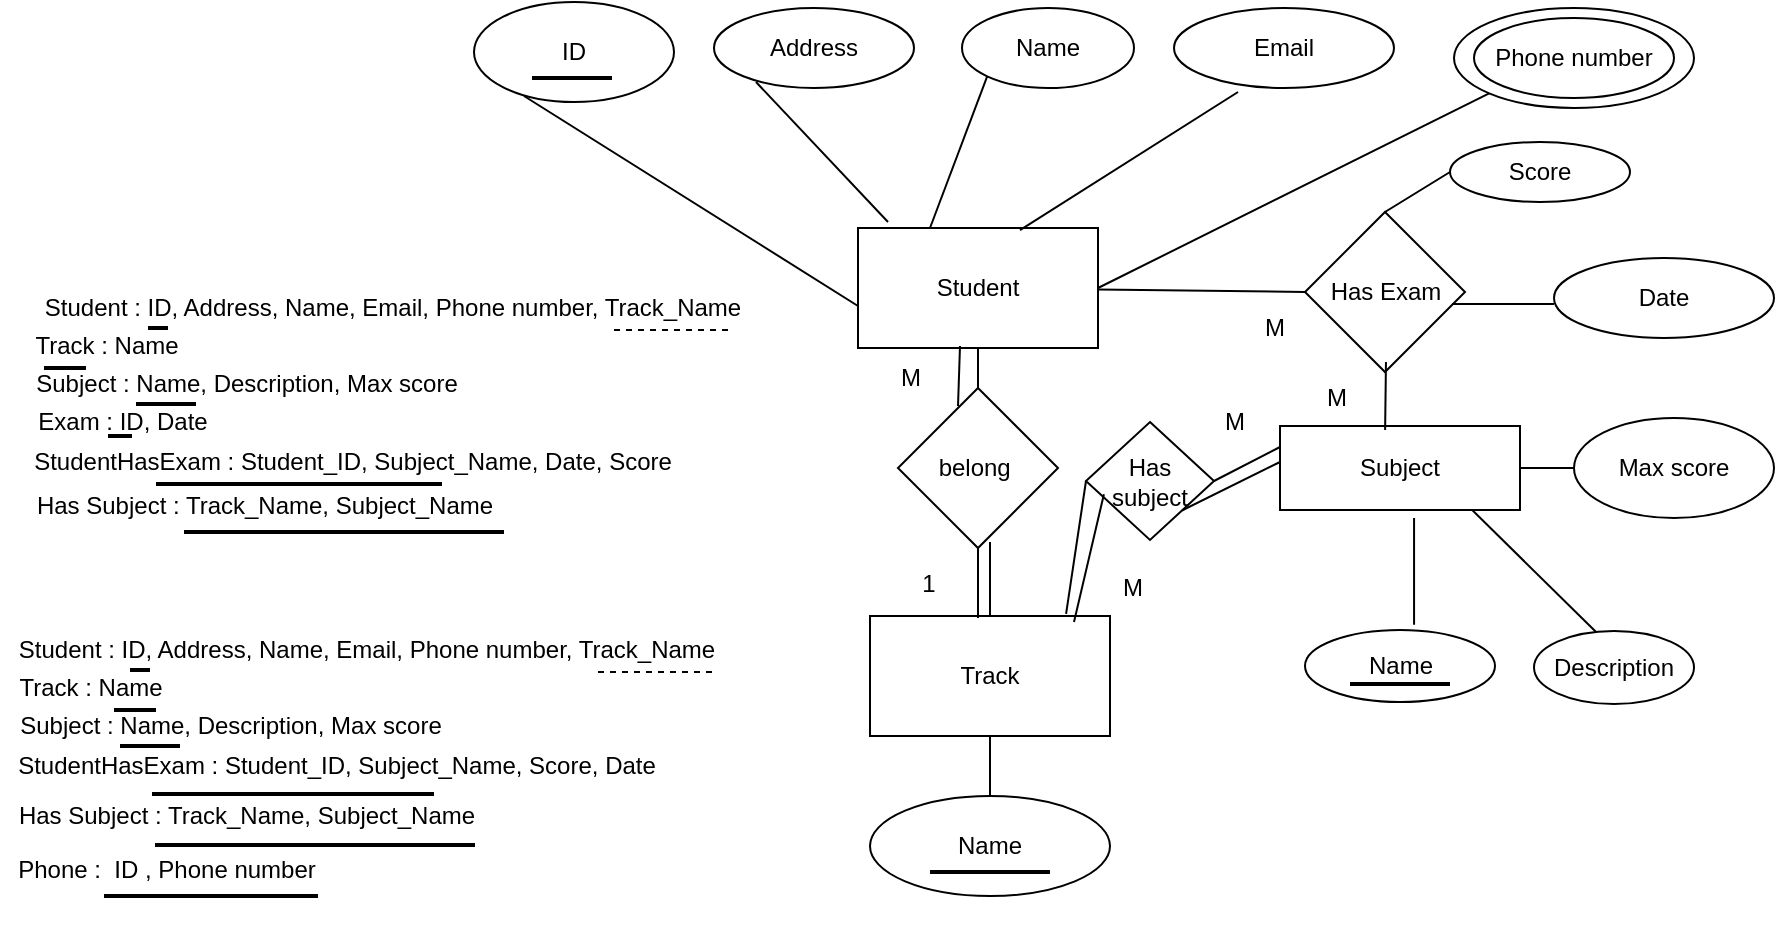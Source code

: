 <mxfile version="14.2.2" type="github">
  <diagram id="9nuSGyLWVy-_RpMzC_ME" name="Page-1">
    <mxGraphModel dx="1691" dy="482" grid="1" gridSize="10" guides="1" tooltips="1" connect="1" arrows="1" fold="1" page="1" pageScale="1" pageWidth="827" pageHeight="1169" math="0" shadow="0">
      <root>
        <mxCell id="0" />
        <mxCell id="1" parent="0" />
        <mxCell id="9ZyquPPQnGf5M0UI1L6W-2" value="Name" style="ellipse;whiteSpace=wrap;html=1;" vertex="1" parent="1">
          <mxGeometry x="354" y="3" width="86" height="40" as="geometry" />
        </mxCell>
        <mxCell id="9ZyquPPQnGf5M0UI1L6W-3" value="Email" style="ellipse;whiteSpace=wrap;html=1;" vertex="1" parent="1">
          <mxGeometry x="460" y="3" width="110" height="40" as="geometry" />
        </mxCell>
        <mxCell id="9ZyquPPQnGf5M0UI1L6W-4" value="Address" style="ellipse;whiteSpace=wrap;html=1;" vertex="1" parent="1">
          <mxGeometry x="230" y="3" width="100" height="40" as="geometry" />
        </mxCell>
        <mxCell id="9ZyquPPQnGf5M0UI1L6W-5" value="" style="ellipse;whiteSpace=wrap;html=1;" vertex="1" parent="1">
          <mxGeometry x="600" y="3" width="120" height="50" as="geometry" />
        </mxCell>
        <mxCell id="9ZyquPPQnGf5M0UI1L6W-6" value="Phone number" style="ellipse;whiteSpace=wrap;html=1;" vertex="1" parent="1">
          <mxGeometry x="610" y="8" width="100" height="40" as="geometry" />
        </mxCell>
        <mxCell id="9ZyquPPQnGf5M0UI1L6W-7" value="" style="endArrow=none;html=1;entryX=0;entryY=1;entryDx=0;entryDy=0;exitX=1;exitY=0.5;exitDx=0;exitDy=0;" edge="1" parent="1" source="9ZyquPPQnGf5M0UI1L6W-1" target="9ZyquPPQnGf5M0UI1L6W-5">
          <mxGeometry width="50" height="50" relative="1" as="geometry">
            <mxPoint x="390" y="153" as="sourcePoint" />
            <mxPoint x="440" y="103" as="targetPoint" />
          </mxGeometry>
        </mxCell>
        <mxCell id="9ZyquPPQnGf5M0UI1L6W-9" value="" style="endArrow=none;html=1;exitX=0.125;exitY=-0.05;exitDx=0;exitDy=0;exitPerimeter=0;entryX=0.73;entryY=0.925;entryDx=0;entryDy=0;entryPerimeter=0;" edge="1" parent="1" source="9ZyquPPQnGf5M0UI1L6W-1">
          <mxGeometry width="50" height="50" relative="1" as="geometry">
            <mxPoint x="228" y="103" as="sourcePoint" />
            <mxPoint x="251" y="40" as="targetPoint" />
          </mxGeometry>
        </mxCell>
        <mxCell id="9ZyquPPQnGf5M0UI1L6W-1" value="Student" style="rounded=0;whiteSpace=wrap;html=1;" vertex="1" parent="1">
          <mxGeometry x="302" y="113" width="120" height="60" as="geometry" />
        </mxCell>
        <mxCell id="9ZyquPPQnGf5M0UI1L6W-13" value="" style="endArrow=none;html=1;entryX=0.291;entryY=1.05;entryDx=0;entryDy=0;entryPerimeter=0;exitX=0.675;exitY=0.017;exitDx=0;exitDy=0;exitPerimeter=0;" edge="1" parent="1" source="9ZyquPPQnGf5M0UI1L6W-1" target="9ZyquPPQnGf5M0UI1L6W-3">
          <mxGeometry width="50" height="50" relative="1" as="geometry">
            <mxPoint x="390" y="153" as="sourcePoint" />
            <mxPoint x="440" y="103" as="targetPoint" />
          </mxGeometry>
        </mxCell>
        <mxCell id="9ZyquPPQnGf5M0UI1L6W-14" value="" style="endArrow=none;html=1;entryX=0;entryY=1;entryDx=0;entryDy=0;" edge="1" parent="1" target="9ZyquPPQnGf5M0UI1L6W-2">
          <mxGeometry width="50" height="50" relative="1" as="geometry">
            <mxPoint x="338" y="113" as="sourcePoint" />
            <mxPoint x="345" y="43" as="targetPoint" />
          </mxGeometry>
        </mxCell>
        <mxCell id="9ZyquPPQnGf5M0UI1L6W-15" value="Track" style="rounded=0;whiteSpace=wrap;html=1;" vertex="1" parent="1">
          <mxGeometry x="308" y="307" width="120" height="60" as="geometry" />
        </mxCell>
        <mxCell id="9ZyquPPQnGf5M0UI1L6W-17" value="Name" style="ellipse;whiteSpace=wrap;html=1;" vertex="1" parent="1">
          <mxGeometry x="308" y="397" width="120" height="50" as="geometry" />
        </mxCell>
        <mxCell id="9ZyquPPQnGf5M0UI1L6W-18" value="" style="endArrow=none;html=1;exitX=0.5;exitY=0;exitDx=0;exitDy=0;entryX=0.5;entryY=1;entryDx=0;entryDy=0;" edge="1" parent="1" source="9ZyquPPQnGf5M0UI1L6W-17" target="9ZyquPPQnGf5M0UI1L6W-15">
          <mxGeometry width="50" height="50" relative="1" as="geometry">
            <mxPoint x="338" y="305" as="sourcePoint" />
            <mxPoint x="388" y="255" as="targetPoint" />
          </mxGeometry>
        </mxCell>
        <mxCell id="9ZyquPPQnGf5M0UI1L6W-19" value="belong&amp;nbsp;" style="rhombus;whiteSpace=wrap;html=1;" vertex="1" parent="1">
          <mxGeometry x="322" y="193" width="80" height="80" as="geometry" />
        </mxCell>
        <mxCell id="9ZyquPPQnGf5M0UI1L6W-20" value="" style="endArrow=none;html=1;entryX=0.5;entryY=0;entryDx=0;entryDy=0;exitX=0.5;exitY=1;exitDx=0;exitDy=0;" edge="1" parent="1" source="9ZyquPPQnGf5M0UI1L6W-1" target="9ZyquPPQnGf5M0UI1L6W-19">
          <mxGeometry width="50" height="50" relative="1" as="geometry">
            <mxPoint x="338" y="280" as="sourcePoint" />
            <mxPoint x="388" y="230" as="targetPoint" />
          </mxGeometry>
        </mxCell>
        <mxCell id="9ZyquPPQnGf5M0UI1L6W-21" value="" style="endArrow=none;html=1;entryX=0.5;entryY=1;entryDx=0;entryDy=0;exitX=0.45;exitY=0.017;exitDx=0;exitDy=0;exitPerimeter=0;" edge="1" parent="1" source="9ZyquPPQnGf5M0UI1L6W-15" target="9ZyquPPQnGf5M0UI1L6W-19">
          <mxGeometry width="50" height="50" relative="1" as="geometry">
            <mxPoint x="368" y="300" as="sourcePoint" />
            <mxPoint x="388" y="230" as="targetPoint" />
          </mxGeometry>
        </mxCell>
        <mxCell id="9ZyquPPQnGf5M0UI1L6W-24" value="" style="endArrow=none;html=1;entryX=0.5;entryY=0;entryDx=0;entryDy=0;exitX=0.5;exitY=1;exitDx=0;exitDy=0;" edge="1" parent="1" source="9ZyquPPQnGf5M0UI1L6W-1" target="9ZyquPPQnGf5M0UI1L6W-19">
          <mxGeometry width="50" height="50" relative="1" as="geometry">
            <mxPoint x="338" y="280" as="sourcePoint" />
            <mxPoint x="388" y="230" as="targetPoint" />
          </mxGeometry>
        </mxCell>
        <mxCell id="9ZyquPPQnGf5M0UI1L6W-26" value="ID" style="ellipse;whiteSpace=wrap;html=1;" vertex="1" parent="1">
          <mxGeometry x="110" width="100" height="50" as="geometry" />
        </mxCell>
        <mxCell id="9ZyquPPQnGf5M0UI1L6W-27" value="" style="endArrow=none;html=1;exitX=0.77;exitY=0.94;exitDx=0;exitDy=0;exitPerimeter=0;entryX=0;entryY=0.65;entryDx=0;entryDy=0;entryPerimeter=0;" edge="1" parent="1" target="9ZyquPPQnGf5M0UI1L6W-1">
          <mxGeometry width="50" height="50" relative="1" as="geometry">
            <mxPoint x="135" y="47" as="sourcePoint" />
            <mxPoint x="388" y="230" as="targetPoint" />
          </mxGeometry>
        </mxCell>
        <mxCell id="9ZyquPPQnGf5M0UI1L6W-34" value="" style="line;strokeWidth=2;html=1;" vertex="1" parent="1">
          <mxGeometry x="139" y="33" width="40" height="10" as="geometry" />
        </mxCell>
        <mxCell id="9ZyquPPQnGf5M0UI1L6W-35" value="" style="line;strokeWidth=2;html=1;" vertex="1" parent="1">
          <mxGeometry x="338" y="430" width="60" height="10" as="geometry" />
        </mxCell>
        <mxCell id="9ZyquPPQnGf5M0UI1L6W-39" value="Name" style="ellipse;whiteSpace=wrap;html=1;" vertex="1" parent="1">
          <mxGeometry x="525.5" y="314" width="95" height="36" as="geometry" />
        </mxCell>
        <mxCell id="9ZyquPPQnGf5M0UI1L6W-40" value="" style="endArrow=none;html=1;entryX=0.574;entryY=0.038;entryDx=0;entryDy=0;entryPerimeter=0;exitX=0.617;exitY=0.983;exitDx=0;exitDy=0;exitPerimeter=0;" edge="1" parent="1">
          <mxGeometry width="50" height="50" relative="1" as="geometry">
            <mxPoint x="580.02" y="257.98" as="sourcePoint" />
            <mxPoint x="580.03" y="311.368" as="targetPoint" />
          </mxGeometry>
        </mxCell>
        <mxCell id="9ZyquPPQnGf5M0UI1L6W-41" value="" style="line;strokeWidth=2;html=1;" vertex="1" parent="1">
          <mxGeometry x="548" y="336" width="50" height="10" as="geometry" />
        </mxCell>
        <mxCell id="9ZyquPPQnGf5M0UI1L6W-43" value="Description" style="ellipse;whiteSpace=wrap;html=1;" vertex="1" parent="1">
          <mxGeometry x="640" y="314.5" width="80" height="36.5" as="geometry" />
        </mxCell>
        <mxCell id="9ZyquPPQnGf5M0UI1L6W-44" value="" style="endArrow=none;html=1;exitX=0.388;exitY=0.014;exitDx=0;exitDy=0;exitPerimeter=0;entryX=1;entryY=0.75;entryDx=0;entryDy=0;" edge="1" parent="1" source="9ZyquPPQnGf5M0UI1L6W-43">
          <mxGeometry width="50" height="50" relative="1" as="geometry">
            <mxPoint x="390" y="290" as="sourcePoint" />
            <mxPoint x="603" y="248" as="targetPoint" />
          </mxGeometry>
        </mxCell>
        <mxCell id="9ZyquPPQnGf5M0UI1L6W-45" value="Max score" style="ellipse;whiteSpace=wrap;html=1;" vertex="1" parent="1">
          <mxGeometry x="660" y="208" width="100" height="50" as="geometry" />
        </mxCell>
        <mxCell id="9ZyquPPQnGf5M0UI1L6W-46" value="" style="endArrow=none;html=1;entryX=0;entryY=0.5;entryDx=0;entryDy=0;exitX=1;exitY=0.5;exitDx=0;exitDy=0;" edge="1" parent="1" target="9ZyquPPQnGf5M0UI1L6W-45">
          <mxGeometry width="50" height="50" relative="1" as="geometry">
            <mxPoint x="603" y="233" as="sourcePoint" />
            <mxPoint x="440" y="240" as="targetPoint" />
          </mxGeometry>
        </mxCell>
        <mxCell id="9ZyquPPQnGf5M0UI1L6W-49" value="Subject" style="rounded=0;whiteSpace=wrap;html=1;" vertex="1" parent="1">
          <mxGeometry x="513" y="212" width="120" height="42" as="geometry" />
        </mxCell>
        <mxCell id="9ZyquPPQnGf5M0UI1L6W-52" value="Has Exam" style="rhombus;whiteSpace=wrap;html=1;" vertex="1" parent="1">
          <mxGeometry x="525.5" y="105" width="80" height="80" as="geometry" />
        </mxCell>
        <mxCell id="9ZyquPPQnGf5M0UI1L6W-53" value="" style="endArrow=none;html=1;entryX=0;entryY=0.5;entryDx=0;entryDy=0;" edge="1" parent="1" source="9ZyquPPQnGf5M0UI1L6W-1" target="9ZyquPPQnGf5M0UI1L6W-52">
          <mxGeometry width="50" height="50" relative="1" as="geometry">
            <mxPoint x="390" y="280" as="sourcePoint" />
            <mxPoint x="440" y="230" as="targetPoint" />
          </mxGeometry>
        </mxCell>
        <mxCell id="9ZyquPPQnGf5M0UI1L6W-55" value="" style="endArrow=none;html=1;exitX=0.438;exitY=0.19;exitDx=0;exitDy=0;exitPerimeter=0;entryX=0.506;entryY=0.938;entryDx=0;entryDy=0;entryPerimeter=0;" edge="1" parent="1" target="9ZyquPPQnGf5M0UI1L6W-52">
          <mxGeometry width="50" height="50" relative="1" as="geometry">
            <mxPoint x="565.56" y="213.98" as="sourcePoint" />
            <mxPoint x="566" y="190" as="targetPoint" />
          </mxGeometry>
        </mxCell>
        <mxCell id="9ZyquPPQnGf5M0UI1L6W-74" value="M" style="text;html=1;align=center;verticalAlign=middle;resizable=0;points=[];autosize=1;" vertex="1" parent="1">
          <mxGeometry x="525.5" y="188" width="30" height="20" as="geometry" />
        </mxCell>
        <mxCell id="9ZyquPPQnGf5M0UI1L6W-75" value="M" style="text;html=1;align=center;verticalAlign=middle;resizable=0;points=[];autosize=1;" vertex="1" parent="1">
          <mxGeometry x="495" y="153" width="30" height="20" as="geometry" />
        </mxCell>
        <mxCell id="9ZyquPPQnGf5M0UI1L6W-77" value="M" style="text;html=1;align=center;verticalAlign=middle;resizable=0;points=[];autosize=1;" vertex="1" parent="1">
          <mxGeometry x="313" y="178" width="30" height="20" as="geometry" />
        </mxCell>
        <mxCell id="9ZyquPPQnGf5M0UI1L6W-78" value="1" style="text;html=1;align=center;verticalAlign=middle;resizable=0;points=[];autosize=1;" vertex="1" parent="1">
          <mxGeometry x="327" y="281" width="20" height="20" as="geometry" />
        </mxCell>
        <mxCell id="9ZyquPPQnGf5M0UI1L6W-80" value="" style="endArrow=none;html=1;exitX=0.375;exitY=0.113;exitDx=0;exitDy=0;exitPerimeter=0;entryX=0.425;entryY=0.983;entryDx=0;entryDy=0;entryPerimeter=0;" edge="1" parent="1" source="9ZyquPPQnGf5M0UI1L6W-19" target="9ZyquPPQnGf5M0UI1L6W-1">
          <mxGeometry width="50" height="50" relative="1" as="geometry">
            <mxPoint x="368" y="260" as="sourcePoint" />
            <mxPoint x="418" y="210" as="targetPoint" />
          </mxGeometry>
        </mxCell>
        <mxCell id="9ZyquPPQnGf5M0UI1L6W-81" value="" style="endArrow=none;html=1;exitX=0.5;exitY=0;exitDx=0;exitDy=0;" edge="1" parent="1" source="9ZyquPPQnGf5M0UI1L6W-15">
          <mxGeometry width="50" height="50" relative="1" as="geometry">
            <mxPoint x="368" y="260" as="sourcePoint" />
            <mxPoint x="368" y="270" as="targetPoint" />
          </mxGeometry>
        </mxCell>
        <mxCell id="9ZyquPPQnGf5M0UI1L6W-84" value="" style="endArrow=none;html=1;" edge="1" parent="1">
          <mxGeometry width="50" height="50" relative="1" as="geometry">
            <mxPoint x="599" y="151" as="sourcePoint" />
            <mxPoint x="650" y="151" as="targetPoint" />
          </mxGeometry>
        </mxCell>
        <mxCell id="9ZyquPPQnGf5M0UI1L6W-86" value="Has&lt;br&gt;subject" style="rhombus;whiteSpace=wrap;html=1;" vertex="1" parent="1">
          <mxGeometry x="416" y="210" width="64" height="59" as="geometry" />
        </mxCell>
        <mxCell id="9ZyquPPQnGf5M0UI1L6W-87" value="" style="endArrow=none;html=1;entryX=0;entryY=0.5;entryDx=0;entryDy=0;exitX=0.817;exitY=-0.017;exitDx=0;exitDy=0;exitPerimeter=0;" edge="1" parent="1" source="9ZyquPPQnGf5M0UI1L6W-15" target="9ZyquPPQnGf5M0UI1L6W-86">
          <mxGeometry width="50" height="50" relative="1" as="geometry">
            <mxPoint x="410" y="300" as="sourcePoint" />
            <mxPoint x="470" y="210" as="targetPoint" />
          </mxGeometry>
        </mxCell>
        <mxCell id="9ZyquPPQnGf5M0UI1L6W-88" value="" style="endArrow=none;html=1;entryX=0;entryY=0.25;entryDx=0;entryDy=0;exitX=1;exitY=0.5;exitDx=0;exitDy=0;" edge="1" parent="1" source="9ZyquPPQnGf5M0UI1L6W-86" target="9ZyquPPQnGf5M0UI1L6W-49">
          <mxGeometry width="50" height="50" relative="1" as="geometry">
            <mxPoint x="420" y="260" as="sourcePoint" />
            <mxPoint x="470" y="210" as="targetPoint" />
          </mxGeometry>
        </mxCell>
        <mxCell id="9ZyquPPQnGf5M0UI1L6W-90" value="M" style="text;html=1;align=center;verticalAlign=middle;resizable=0;points=[];autosize=1;" vertex="1" parent="1">
          <mxGeometry x="424" y="283" width="30" height="20" as="geometry" />
        </mxCell>
        <mxCell id="9ZyquPPQnGf5M0UI1L6W-91" value="M" style="text;html=1;align=center;verticalAlign=middle;resizable=0;points=[];autosize=1;" vertex="1" parent="1">
          <mxGeometry x="475" y="200" width="30" height="20" as="geometry" />
        </mxCell>
        <mxCell id="9ZyquPPQnGf5M0UI1L6W-92" value="" style="endArrow=none;html=1;exitX=0.85;exitY=0.05;exitDx=0;exitDy=0;exitPerimeter=0;entryX=0.14;entryY=0.612;entryDx=0;entryDy=0;entryPerimeter=0;" edge="1" parent="1" source="9ZyquPPQnGf5M0UI1L6W-15" target="9ZyquPPQnGf5M0UI1L6W-86">
          <mxGeometry width="50" height="50" relative="1" as="geometry">
            <mxPoint x="420" y="260" as="sourcePoint" />
            <mxPoint x="440" y="250" as="targetPoint" />
          </mxGeometry>
        </mxCell>
        <mxCell id="9ZyquPPQnGf5M0UI1L6W-95" value="" style="endArrow=none;html=1;exitX=1;exitY=1;exitDx=0;exitDy=0;" edge="1" parent="1" source="9ZyquPPQnGf5M0UI1L6W-86">
          <mxGeometry width="50" height="50" relative="1" as="geometry">
            <mxPoint x="420" y="260" as="sourcePoint" />
            <mxPoint x="513" y="230" as="targetPoint" />
          </mxGeometry>
        </mxCell>
        <mxCell id="9ZyquPPQnGf5M0UI1L6W-97" value="Student : ID, Address, Name, Email, Phone number, Track_Name" style="text;html=1;align=center;verticalAlign=middle;resizable=0;points=[];autosize=1;" vertex="1" parent="1">
          <mxGeometry x="-111" y="143" width="360" height="20" as="geometry" />
        </mxCell>
        <mxCell id="9ZyquPPQnGf5M0UI1L6W-98" value="Track : Name" style="text;html=1;align=center;verticalAlign=middle;resizable=0;points=[];autosize=1;" vertex="1" parent="1">
          <mxGeometry x="-119" y="162" width="90" height="20" as="geometry" />
        </mxCell>
        <mxCell id="9ZyquPPQnGf5M0UI1L6W-99" value="Subject : Name, Description, Max score" style="text;html=1;align=center;verticalAlign=middle;resizable=0;points=[];autosize=1;" vertex="1" parent="1">
          <mxGeometry x="-119" y="181" width="230" height="20" as="geometry" />
        </mxCell>
        <mxCell id="9ZyquPPQnGf5M0UI1L6W-100" value="Exam : ID, Date" style="text;html=1;align=center;verticalAlign=middle;resizable=0;points=[];autosize=1;" vertex="1" parent="1">
          <mxGeometry x="-116" y="200" width="100" height="20" as="geometry" />
        </mxCell>
        <mxCell id="9ZyquPPQnGf5M0UI1L6W-101" value="" style="line;strokeWidth=2;html=1;" vertex="1" parent="1">
          <mxGeometry x="-53" y="158" width="10" height="10" as="geometry" />
        </mxCell>
        <mxCell id="9ZyquPPQnGf5M0UI1L6W-104" value="" style="line;strokeWidth=2;html=1;" vertex="1" parent="1">
          <mxGeometry x="-105" y="178" width="21" height="10" as="geometry" />
        </mxCell>
        <mxCell id="9ZyquPPQnGf5M0UI1L6W-106" value="" style="line;strokeWidth=2;html=1;" vertex="1" parent="1">
          <mxGeometry x="-59" y="196" width="30" height="10" as="geometry" />
        </mxCell>
        <mxCell id="9ZyquPPQnGf5M0UI1L6W-107" value="" style="line;strokeWidth=2;html=1;" vertex="1" parent="1">
          <mxGeometry x="-73" y="212" width="12" height="10" as="geometry" />
        </mxCell>
        <mxCell id="9ZyquPPQnGf5M0UI1L6W-116" value="Phone :&amp;nbsp;&amp;nbsp;ID , Phone number&lt;br&gt;&amp;nbsp;&lt;br&gt;&amp;nbsp;" style="text;html=1;align=center;verticalAlign=middle;resizable=0;points=[];autosize=1;" vertex="1" parent="1">
          <mxGeometry x="-124" y="423" width="160" height="50" as="geometry" />
        </mxCell>
        <mxCell id="9ZyquPPQnGf5M0UI1L6W-119" value="&lt;span&gt;StudentHasExam : Student_ID, Subject_Name, Date, Score&lt;/span&gt;" style="text;html=1;align=center;verticalAlign=middle;resizable=0;points=[];autosize=1;" vertex="1" parent="1">
          <mxGeometry x="-116" y="220" width="330" height="20" as="geometry" />
        </mxCell>
        <mxCell id="9ZyquPPQnGf5M0UI1L6W-121" value="" style="line;strokeWidth=2;html=1;" vertex="1" parent="1">
          <mxGeometry x="-49" y="236" width="143" height="10" as="geometry" />
        </mxCell>
        <mxCell id="9ZyquPPQnGf5M0UI1L6W-127" value="" style="endArrow=none;dashed=1;html=1;" edge="1" parent="1">
          <mxGeometry width="50" height="50" relative="1" as="geometry">
            <mxPoint x="180" y="164" as="sourcePoint" />
            <mxPoint x="240" y="164" as="targetPoint" />
          </mxGeometry>
        </mxCell>
        <mxCell id="9ZyquPPQnGf5M0UI1L6W-132" value="Has Subject : Track_Name, Subject_Name" style="text;html=1;align=center;verticalAlign=middle;resizable=0;points=[];autosize=1;" vertex="1" parent="1">
          <mxGeometry x="-115" y="242" width="240" height="20" as="geometry" />
        </mxCell>
        <mxCell id="9ZyquPPQnGf5M0UI1L6W-133" value="" style="line;strokeWidth=2;html=1;" vertex="1" parent="1">
          <mxGeometry x="-35" y="260" width="160" height="10" as="geometry" />
        </mxCell>
        <mxCell id="9ZyquPPQnGf5M0UI1L6W-134" value="Student : ID, Address, Name, Email, Phone number, Track_Name" style="text;html=1;align=center;verticalAlign=middle;resizable=0;points=[];autosize=1;" vertex="1" parent="1">
          <mxGeometry x="-124" y="314" width="360" height="20" as="geometry" />
        </mxCell>
        <mxCell id="9ZyquPPQnGf5M0UI1L6W-135" value="Track : Name" style="text;html=1;align=center;verticalAlign=middle;resizable=0;points=[];autosize=1;" vertex="1" parent="1">
          <mxGeometry x="-127" y="333" width="90" height="20" as="geometry" />
        </mxCell>
        <mxCell id="9ZyquPPQnGf5M0UI1L6W-136" value="Subject : Name, Description, Max score" style="text;html=1;align=center;verticalAlign=middle;resizable=0;points=[];autosize=1;" vertex="1" parent="1">
          <mxGeometry x="-127" y="352" width="230" height="20" as="geometry" />
        </mxCell>
        <mxCell id="9ZyquPPQnGf5M0UI1L6W-138" value="" style="line;strokeWidth=2;html=1;" vertex="1" parent="1">
          <mxGeometry x="-62" y="329" width="10" height="10" as="geometry" />
        </mxCell>
        <mxCell id="9ZyquPPQnGf5M0UI1L6W-139" value="" style="line;strokeWidth=2;html=1;" vertex="1" parent="1">
          <mxGeometry x="-70" y="349" width="21" height="10" as="geometry" />
        </mxCell>
        <mxCell id="9ZyquPPQnGf5M0UI1L6W-140" value="" style="line;strokeWidth=2;html=1;" vertex="1" parent="1">
          <mxGeometry x="-67" y="367" width="30" height="10" as="geometry" />
        </mxCell>
        <mxCell id="9ZyquPPQnGf5M0UI1L6W-142" value="StudentHasExam&lt;span&gt;&amp;nbsp;: Student_ID, Subject_Name, Score, Date&lt;/span&gt;" style="text;html=1;align=center;verticalAlign=middle;resizable=0;points=[];autosize=1;" vertex="1" parent="1">
          <mxGeometry x="-124" y="372" width="330" height="20" as="geometry" />
        </mxCell>
        <mxCell id="9ZyquPPQnGf5M0UI1L6W-143" value="" style="line;strokeWidth=2;html=1;" vertex="1" parent="1">
          <mxGeometry x="-51" y="391" width="141" height="10" as="geometry" />
        </mxCell>
        <mxCell id="9ZyquPPQnGf5M0UI1L6W-144" value="" style="endArrow=none;dashed=1;html=1;" edge="1" parent="1">
          <mxGeometry width="50" height="50" relative="1" as="geometry">
            <mxPoint x="172" y="335" as="sourcePoint" />
            <mxPoint x="232" y="335" as="targetPoint" />
          </mxGeometry>
        </mxCell>
        <mxCell id="9ZyquPPQnGf5M0UI1L6W-147" value="Has Subject : Track_Name, Subject_Name" style="text;html=1;align=center;verticalAlign=middle;resizable=0;points=[];autosize=1;" vertex="1" parent="1">
          <mxGeometry x="-124" y="397" width="240" height="20" as="geometry" />
        </mxCell>
        <mxCell id="9ZyquPPQnGf5M0UI1L6W-148" value="" style="line;strokeWidth=2;html=1;" vertex="1" parent="1">
          <mxGeometry x="-49.5" y="417" width="160" height="9" as="geometry" />
        </mxCell>
        <mxCell id="9ZyquPPQnGf5M0UI1L6W-151" value="" style="line;strokeWidth=2;html=1;" vertex="1" parent="1">
          <mxGeometry x="-75" y="442" width="107" height="10" as="geometry" />
        </mxCell>
        <mxCell id="9ZyquPPQnGf5M0UI1L6W-153" value="Score" style="ellipse;whiteSpace=wrap;html=1;" vertex="1" parent="1">
          <mxGeometry x="598" y="70" width="90" height="30" as="geometry" />
        </mxCell>
        <mxCell id="9ZyquPPQnGf5M0UI1L6W-154" value="" style="endArrow=none;html=1;entryX=0;entryY=0.5;entryDx=0;entryDy=0;exitX=0.5;exitY=0;exitDx=0;exitDy=0;" edge="1" parent="1" source="9ZyquPPQnGf5M0UI1L6W-52" target="9ZyquPPQnGf5M0UI1L6W-153">
          <mxGeometry width="50" height="50" relative="1" as="geometry">
            <mxPoint x="440" y="270" as="sourcePoint" />
            <mxPoint x="490" y="220" as="targetPoint" />
          </mxGeometry>
        </mxCell>
        <mxCell id="9ZyquPPQnGf5M0UI1L6W-160" value="Date" style="ellipse;whiteSpace=wrap;html=1;" vertex="1" parent="1">
          <mxGeometry x="650" y="128" width="110" height="40" as="geometry" />
        </mxCell>
      </root>
    </mxGraphModel>
  </diagram>
</mxfile>
